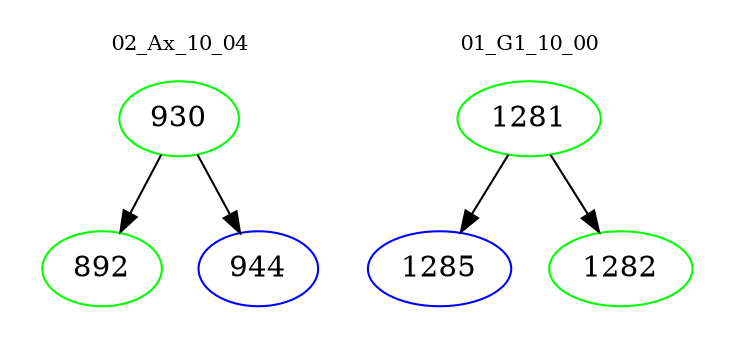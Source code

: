 digraph{
subgraph cluster_0 {
color = white
label = "02_Ax_10_04";
fontsize=10;
T0_930 [label="930", color="green"]
T0_930 -> T0_892 [color="black"]
T0_892 [label="892", color="green"]
T0_930 -> T0_944 [color="black"]
T0_944 [label="944", color="blue"]
}
subgraph cluster_1 {
color = white
label = "01_G1_10_00";
fontsize=10;
T1_1281 [label="1281", color="green"]
T1_1281 -> T1_1285 [color="black"]
T1_1285 [label="1285", color="blue"]
T1_1281 -> T1_1282 [color="black"]
T1_1282 [label="1282", color="green"]
}
}

